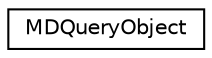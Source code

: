 digraph "Graphical Class Hierarchy"
{
  edge [fontname="Helvetica",fontsize="10",labelfontname="Helvetica",labelfontsize="10"];
  node [fontname="Helvetica",fontsize="10",shape=record];
  rankdir="LR";
  Node0 [label="MDQueryObject",height=0.2,width=0.4,color="black", fillcolor="white", style="filled",URL="$structMDQueryObject.html"];
}
